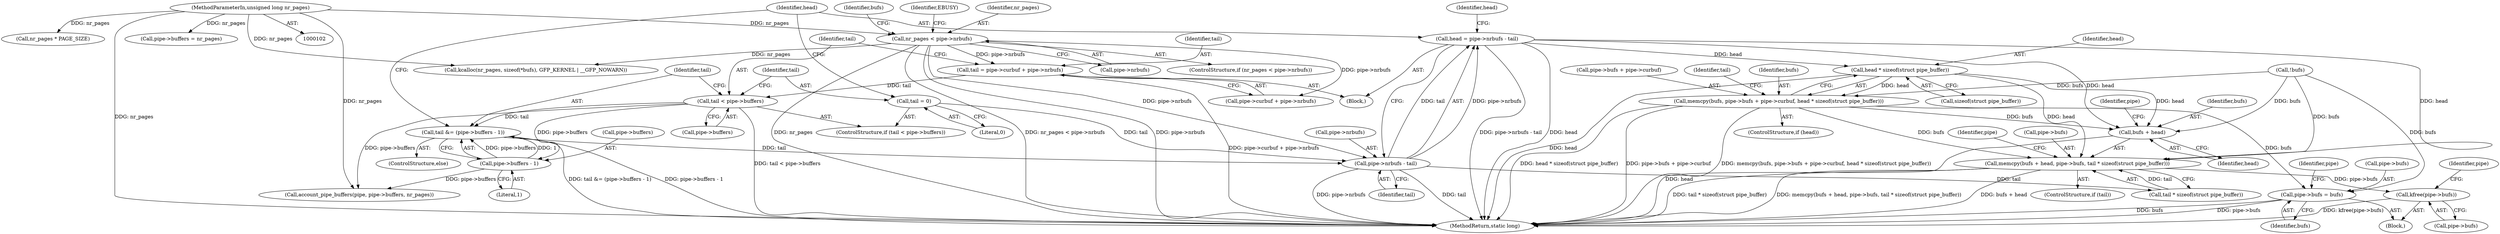 digraph "0_linux_759c01142a5d0f364a462346168a56de28a80f52_2@API" {
"1000184" [label="(Call,head * sizeof(struct pipe_buffer))"];
"1000166" [label="(Call,head = pipe->nrbufs - tail)"];
"1000168" [label="(Call,pipe->nrbufs - tail)"];
"1000108" [label="(Call,nr_pages < pipe->nrbufs)"];
"1000104" [label="(MethodParameterIn,unsigned long nr_pages)"];
"1000159" [label="(Call,tail &= (pipe->buffers - 1))"];
"1000150" [label="(Call,tail < pipe->buffers)"];
"1000140" [label="(Call,tail = pipe->curbuf + pipe->nrbufs)"];
"1000161" [label="(Call,pipe->buffers - 1)"];
"1000155" [label="(Call,tail = 0)"];
"1000175" [label="(Call,memcpy(bufs, pipe->bufs + pipe->curbuf, head * sizeof(struct pipe_buffer)))"];
"1000190" [label="(Call,memcpy(bufs + head, pipe->bufs, tail * sizeof(struct pipe_buffer)))"];
"1000212" [label="(Call,kfree(pipe->bufs))"];
"1000191" [label="(Call,bufs + head)"];
"1000216" [label="(Call,pipe->bufs = bufs)"];
"1000175" [label="(Call,memcpy(bufs, pipe->bufs + pipe->curbuf, head * sizeof(struct pipe_buffer)))"];
"1000157" [label="(Literal,0)"];
"1000195" [label="(Identifier,pipe)"];
"1000141" [label="(Identifier,tail)"];
"1000162" [label="(Call,pipe->buffers)"];
"1000117" [label="(Identifier,bufs)"];
"1000142" [label="(Call,pipe->curbuf + pipe->nrbufs)"];
"1000105" [label="(Block,)"];
"1000140" [label="(Call,tail = pipe->curbuf + pipe->nrbufs)"];
"1000110" [label="(Call,pipe->nrbufs)"];
"1000168" [label="(Call,pipe->nrbufs - tail)"];
"1000108" [label="(Call,nr_pages < pipe->nrbufs)"];
"1000115" [label="(Identifier,EBUSY)"];
"1000156" [label="(Identifier,tail)"];
"1000227" [label="(Call,nr_pages * PAGE_SIZE)"];
"1000155" [label="(Call,tail = 0)"];
"1000186" [label="(Call,sizeof(struct pipe_buffer))"];
"1000118" [label="(Call,kcalloc(nr_pages, sizeof(*bufs), GFP_KERNEL | __GFP_NOWARN))"];
"1000173" [label="(ControlStructure,if (head))"];
"1000161" [label="(Call,pipe->buffers - 1)"];
"1000176" [label="(Identifier,bufs)"];
"1000177" [label="(Call,pipe->bufs + pipe->curbuf)"];
"1000150" [label="(Call,tail < pipe->buffers)"];
"1000223" [label="(Identifier,pipe)"];
"1000151" [label="(Identifier,tail)"];
"1000216" [label="(Call,pipe->bufs = bufs)"];
"1000192" [label="(Identifier,bufs)"];
"1000160" [label="(Identifier,tail)"];
"1000174" [label="(Identifier,head)"];
"1000169" [label="(Call,pipe->nrbufs)"];
"1000185" [label="(Identifier,head)"];
"1000165" [label="(Literal,1)"];
"1000107" [label="(ControlStructure,if (nr_pages < pipe->nrbufs))"];
"1000230" [label="(MethodReturn,static long)"];
"1000221" [label="(Call,pipe->buffers = nr_pages)"];
"1000197" [label="(Call,tail * sizeof(struct pipe_buffer))"];
"1000202" [label="(Identifier,pipe)"];
"1000149" [label="(ControlStructure,if (tail < pipe->buffers))"];
"1000184" [label="(Call,head * sizeof(struct pipe_buffer))"];
"1000220" [label="(Identifier,bufs)"];
"1000104" [label="(MethodParameterIn,unsigned long nr_pages)"];
"1000193" [label="(Identifier,head)"];
"1000189" [label="(Identifier,tail)"];
"1000152" [label="(Call,pipe->buffers)"];
"1000128" [label="(Call,!bufs)"];
"1000201" [label="(Call,account_pipe_buffers(pipe, pipe->buffers, nr_pages))"];
"1000158" [label="(ControlStructure,else)"];
"1000212" [label="(Call,kfree(pipe->bufs))"];
"1000167" [label="(Identifier,head)"];
"1000137" [label="(Block,)"];
"1000217" [label="(Call,pipe->bufs)"];
"1000191" [label="(Call,bufs + head)"];
"1000188" [label="(ControlStructure,if (tail))"];
"1000166" [label="(Call,head = pipe->nrbufs - tail)"];
"1000159" [label="(Call,tail &= (pipe->buffers - 1))"];
"1000218" [label="(Identifier,pipe)"];
"1000213" [label="(Call,pipe->bufs)"];
"1000194" [label="(Call,pipe->bufs)"];
"1000109" [label="(Identifier,nr_pages)"];
"1000190" [label="(Call,memcpy(bufs + head, pipe->bufs, tail * sizeof(struct pipe_buffer)))"];
"1000172" [label="(Identifier,tail)"];
"1000184" -> "1000175"  [label="AST: "];
"1000184" -> "1000186"  [label="CFG: "];
"1000185" -> "1000184"  [label="AST: "];
"1000186" -> "1000184"  [label="AST: "];
"1000175" -> "1000184"  [label="CFG: "];
"1000184" -> "1000230"  [label="DDG: head"];
"1000184" -> "1000175"  [label="DDG: head"];
"1000166" -> "1000184"  [label="DDG: head"];
"1000184" -> "1000190"  [label="DDG: head"];
"1000184" -> "1000191"  [label="DDG: head"];
"1000166" -> "1000137"  [label="AST: "];
"1000166" -> "1000168"  [label="CFG: "];
"1000167" -> "1000166"  [label="AST: "];
"1000168" -> "1000166"  [label="AST: "];
"1000174" -> "1000166"  [label="CFG: "];
"1000166" -> "1000230"  [label="DDG: pipe->nrbufs - tail"];
"1000166" -> "1000230"  [label="DDG: head"];
"1000168" -> "1000166"  [label="DDG: pipe->nrbufs"];
"1000168" -> "1000166"  [label="DDG: tail"];
"1000166" -> "1000190"  [label="DDG: head"];
"1000166" -> "1000191"  [label="DDG: head"];
"1000168" -> "1000172"  [label="CFG: "];
"1000169" -> "1000168"  [label="AST: "];
"1000172" -> "1000168"  [label="AST: "];
"1000168" -> "1000230"  [label="DDG: tail"];
"1000168" -> "1000230"  [label="DDG: pipe->nrbufs"];
"1000108" -> "1000168"  [label="DDG: pipe->nrbufs"];
"1000159" -> "1000168"  [label="DDG: tail"];
"1000155" -> "1000168"  [label="DDG: tail"];
"1000168" -> "1000197"  [label="DDG: tail"];
"1000108" -> "1000107"  [label="AST: "];
"1000108" -> "1000110"  [label="CFG: "];
"1000109" -> "1000108"  [label="AST: "];
"1000110" -> "1000108"  [label="AST: "];
"1000115" -> "1000108"  [label="CFG: "];
"1000117" -> "1000108"  [label="CFG: "];
"1000108" -> "1000230"  [label="DDG: nr_pages < pipe->nrbufs"];
"1000108" -> "1000230"  [label="DDG: pipe->nrbufs"];
"1000108" -> "1000230"  [label="DDG: nr_pages"];
"1000104" -> "1000108"  [label="DDG: nr_pages"];
"1000108" -> "1000118"  [label="DDG: nr_pages"];
"1000108" -> "1000140"  [label="DDG: pipe->nrbufs"];
"1000108" -> "1000142"  [label="DDG: pipe->nrbufs"];
"1000104" -> "1000102"  [label="AST: "];
"1000104" -> "1000230"  [label="DDG: nr_pages"];
"1000104" -> "1000118"  [label="DDG: nr_pages"];
"1000104" -> "1000201"  [label="DDG: nr_pages"];
"1000104" -> "1000221"  [label="DDG: nr_pages"];
"1000104" -> "1000227"  [label="DDG: nr_pages"];
"1000159" -> "1000158"  [label="AST: "];
"1000159" -> "1000161"  [label="CFG: "];
"1000160" -> "1000159"  [label="AST: "];
"1000161" -> "1000159"  [label="AST: "];
"1000167" -> "1000159"  [label="CFG: "];
"1000159" -> "1000230"  [label="DDG: tail &= (pipe->buffers - 1)"];
"1000159" -> "1000230"  [label="DDG: pipe->buffers - 1"];
"1000150" -> "1000159"  [label="DDG: tail"];
"1000161" -> "1000159"  [label="DDG: pipe->buffers"];
"1000161" -> "1000159"  [label="DDG: 1"];
"1000150" -> "1000149"  [label="AST: "];
"1000150" -> "1000152"  [label="CFG: "];
"1000151" -> "1000150"  [label="AST: "];
"1000152" -> "1000150"  [label="AST: "];
"1000156" -> "1000150"  [label="CFG: "];
"1000160" -> "1000150"  [label="CFG: "];
"1000150" -> "1000230"  [label="DDG: tail < pipe->buffers"];
"1000140" -> "1000150"  [label="DDG: tail"];
"1000150" -> "1000161"  [label="DDG: pipe->buffers"];
"1000150" -> "1000201"  [label="DDG: pipe->buffers"];
"1000140" -> "1000137"  [label="AST: "];
"1000140" -> "1000142"  [label="CFG: "];
"1000141" -> "1000140"  [label="AST: "];
"1000142" -> "1000140"  [label="AST: "];
"1000151" -> "1000140"  [label="CFG: "];
"1000140" -> "1000230"  [label="DDG: pipe->curbuf + pipe->nrbufs"];
"1000161" -> "1000165"  [label="CFG: "];
"1000162" -> "1000161"  [label="AST: "];
"1000165" -> "1000161"  [label="AST: "];
"1000161" -> "1000201"  [label="DDG: pipe->buffers"];
"1000155" -> "1000149"  [label="AST: "];
"1000155" -> "1000157"  [label="CFG: "];
"1000156" -> "1000155"  [label="AST: "];
"1000157" -> "1000155"  [label="AST: "];
"1000167" -> "1000155"  [label="CFG: "];
"1000175" -> "1000173"  [label="AST: "];
"1000176" -> "1000175"  [label="AST: "];
"1000177" -> "1000175"  [label="AST: "];
"1000189" -> "1000175"  [label="CFG: "];
"1000175" -> "1000230"  [label="DDG: head * sizeof(struct pipe_buffer)"];
"1000175" -> "1000230"  [label="DDG: pipe->bufs + pipe->curbuf"];
"1000175" -> "1000230"  [label="DDG: memcpy(bufs, pipe->bufs + pipe->curbuf, head * sizeof(struct pipe_buffer))"];
"1000128" -> "1000175"  [label="DDG: bufs"];
"1000175" -> "1000190"  [label="DDG: bufs"];
"1000175" -> "1000191"  [label="DDG: bufs"];
"1000175" -> "1000216"  [label="DDG: bufs"];
"1000190" -> "1000188"  [label="AST: "];
"1000190" -> "1000197"  [label="CFG: "];
"1000191" -> "1000190"  [label="AST: "];
"1000194" -> "1000190"  [label="AST: "];
"1000197" -> "1000190"  [label="AST: "];
"1000202" -> "1000190"  [label="CFG: "];
"1000190" -> "1000230"  [label="DDG: memcpy(bufs + head, pipe->bufs, tail * sizeof(struct pipe_buffer))"];
"1000190" -> "1000230"  [label="DDG: bufs + head"];
"1000190" -> "1000230"  [label="DDG: tail * sizeof(struct pipe_buffer)"];
"1000128" -> "1000190"  [label="DDG: bufs"];
"1000197" -> "1000190"  [label="DDG: tail"];
"1000190" -> "1000212"  [label="DDG: pipe->bufs"];
"1000212" -> "1000105"  [label="AST: "];
"1000212" -> "1000213"  [label="CFG: "];
"1000213" -> "1000212"  [label="AST: "];
"1000218" -> "1000212"  [label="CFG: "];
"1000212" -> "1000230"  [label="DDG: kfree(pipe->bufs)"];
"1000191" -> "1000193"  [label="CFG: "];
"1000192" -> "1000191"  [label="AST: "];
"1000193" -> "1000191"  [label="AST: "];
"1000195" -> "1000191"  [label="CFG: "];
"1000191" -> "1000230"  [label="DDG: head"];
"1000128" -> "1000191"  [label="DDG: bufs"];
"1000216" -> "1000105"  [label="AST: "];
"1000216" -> "1000220"  [label="CFG: "];
"1000217" -> "1000216"  [label="AST: "];
"1000220" -> "1000216"  [label="AST: "];
"1000223" -> "1000216"  [label="CFG: "];
"1000216" -> "1000230"  [label="DDG: bufs"];
"1000216" -> "1000230"  [label="DDG: pipe->bufs"];
"1000128" -> "1000216"  [label="DDG: bufs"];
}
